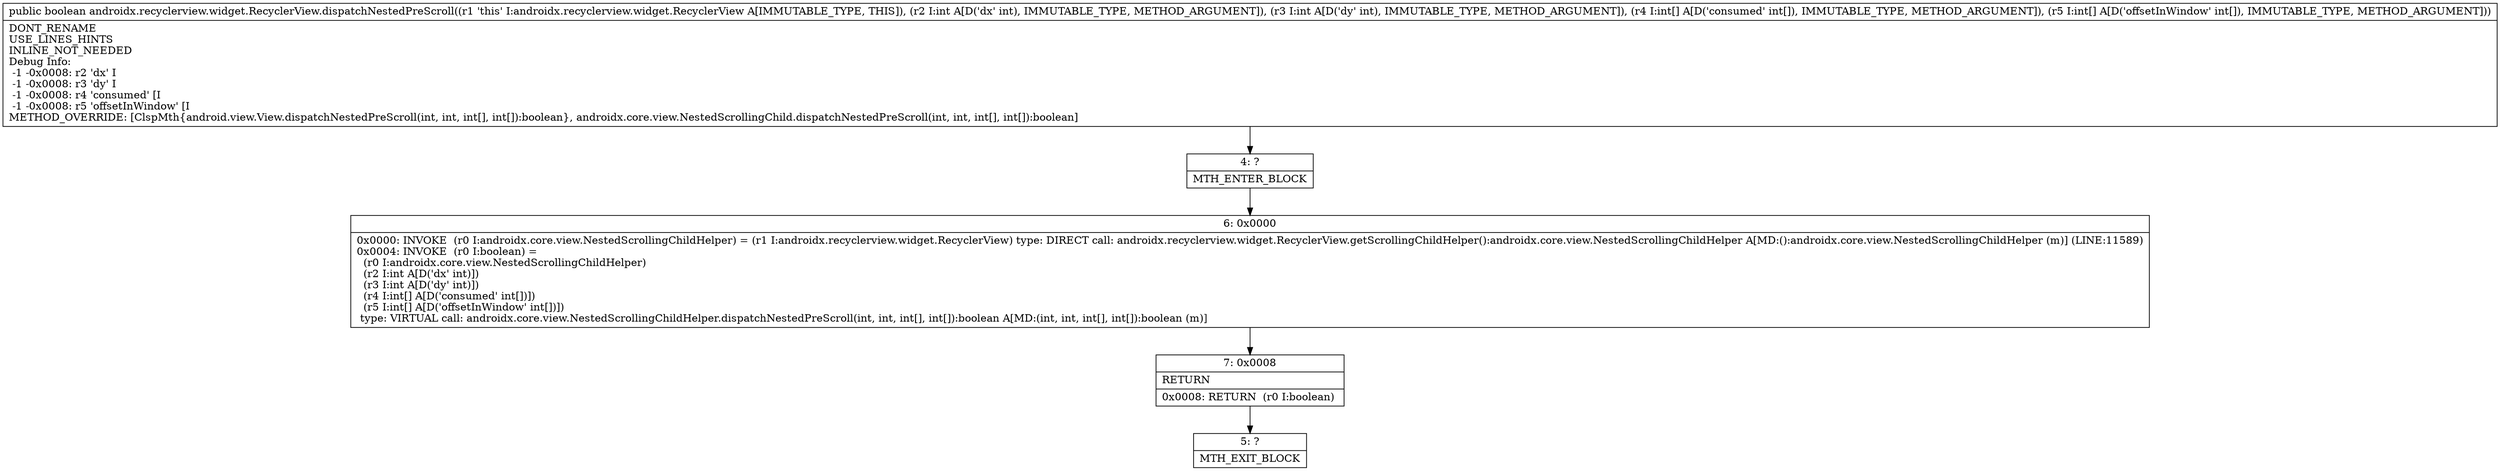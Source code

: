 digraph "CFG forandroidx.recyclerview.widget.RecyclerView.dispatchNestedPreScroll(II[I[I)Z" {
Node_4 [shape=record,label="{4\:\ ?|MTH_ENTER_BLOCK\l}"];
Node_6 [shape=record,label="{6\:\ 0x0000|0x0000: INVOKE  (r0 I:androidx.core.view.NestedScrollingChildHelper) = (r1 I:androidx.recyclerview.widget.RecyclerView) type: DIRECT call: androidx.recyclerview.widget.RecyclerView.getScrollingChildHelper():androidx.core.view.NestedScrollingChildHelper A[MD:():androidx.core.view.NestedScrollingChildHelper (m)] (LINE:11589)\l0x0004: INVOKE  (r0 I:boolean) = \l  (r0 I:androidx.core.view.NestedScrollingChildHelper)\l  (r2 I:int A[D('dx' int)])\l  (r3 I:int A[D('dy' int)])\l  (r4 I:int[] A[D('consumed' int[])])\l  (r5 I:int[] A[D('offsetInWindow' int[])])\l type: VIRTUAL call: androidx.core.view.NestedScrollingChildHelper.dispatchNestedPreScroll(int, int, int[], int[]):boolean A[MD:(int, int, int[], int[]):boolean (m)]\l}"];
Node_7 [shape=record,label="{7\:\ 0x0008|RETURN\l|0x0008: RETURN  (r0 I:boolean) \l}"];
Node_5 [shape=record,label="{5\:\ ?|MTH_EXIT_BLOCK\l}"];
MethodNode[shape=record,label="{public boolean androidx.recyclerview.widget.RecyclerView.dispatchNestedPreScroll((r1 'this' I:androidx.recyclerview.widget.RecyclerView A[IMMUTABLE_TYPE, THIS]), (r2 I:int A[D('dx' int), IMMUTABLE_TYPE, METHOD_ARGUMENT]), (r3 I:int A[D('dy' int), IMMUTABLE_TYPE, METHOD_ARGUMENT]), (r4 I:int[] A[D('consumed' int[]), IMMUTABLE_TYPE, METHOD_ARGUMENT]), (r5 I:int[] A[D('offsetInWindow' int[]), IMMUTABLE_TYPE, METHOD_ARGUMENT]))  | DONT_RENAME\lUSE_LINES_HINTS\lINLINE_NOT_NEEDED\lDebug Info:\l  \-1 \-0x0008: r2 'dx' I\l  \-1 \-0x0008: r3 'dy' I\l  \-1 \-0x0008: r4 'consumed' [I\l  \-1 \-0x0008: r5 'offsetInWindow' [I\lMETHOD_OVERRIDE: [ClspMth\{android.view.View.dispatchNestedPreScroll(int, int, int[], int[]):boolean\}, androidx.core.view.NestedScrollingChild.dispatchNestedPreScroll(int, int, int[], int[]):boolean]\l}"];
MethodNode -> Node_4;Node_4 -> Node_6;
Node_6 -> Node_7;
Node_7 -> Node_5;
}

